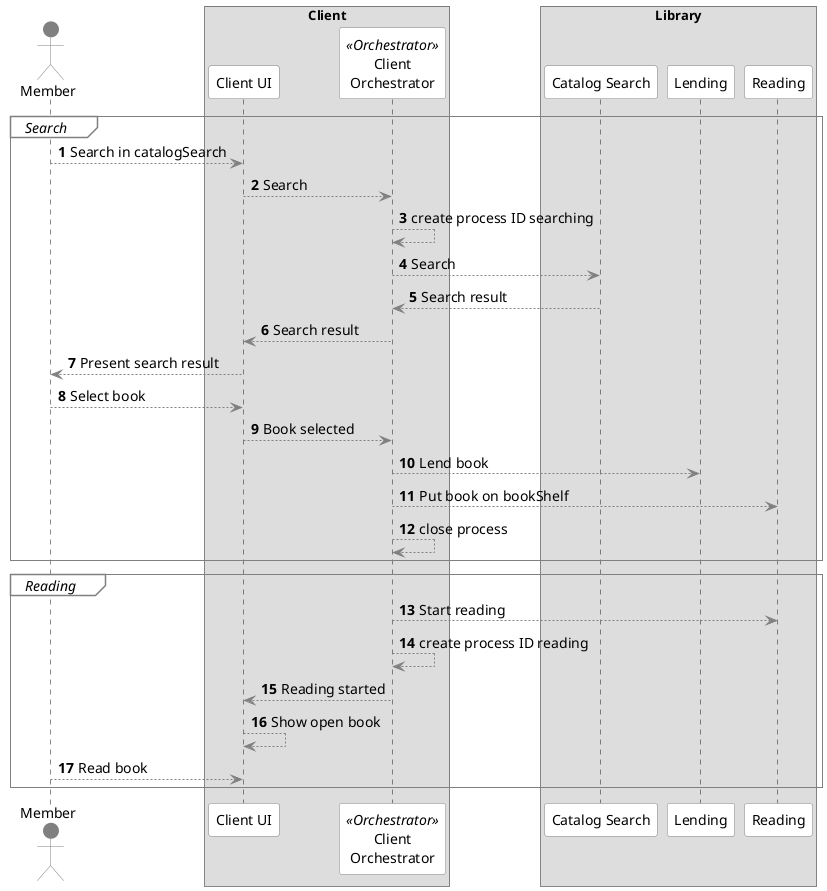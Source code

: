 @startuml
'https://plantuml.com/sequence-diagram

autonumber
skinparam arrow {
    fontcolor black
    color grey
    fontsize 14
}

skinparam participant {
    backgroundcolor white
    fontcolor black
    fontsize 14
    bordercolor grey

    fontcolor<<Orchestrator>> black
}

skinparam actor {
    backgroundcolor grey
    fontcolor black
    fontsize 14
    bordercolor grey
}

<style>
sequenceDiagram {
  group {
    FontStyle italic
    LineThickness 1
    LineColor grey
    fontsize 14
  }
  groupHeader {
    FontStyle italic
    FontColor black
    BackGroundColor white
    LineColor grey
    fontsize 14
  }
}
</style>

actor "Member" as member

box Client
participant "Client UI" as clientUi
participant "Client\nOrchestrator" as clientOrchestrator <<Orchestrator>>

box Library
participant "Catalog Search" as catalogSearch
participant "Lending" as lending
participant "Reading" as reading

group Search
member --> clientUi : Search in catalogSearch
clientUi --> clientOrchestrator : Search
clientOrchestrator --> clientOrchestrator : create process ID searching
clientOrchestrator --> catalogSearch : Search

catalogSearch --> clientOrchestrator : Search result
clientOrchestrator --> clientUi : Search result
clientUi --> member : Present search result

member --> clientUi : Select book
clientUi --> clientOrchestrator : Book selected
clientOrchestrator --> lending : Lend book
clientOrchestrator --> reading : Put book on bookShelf
clientOrchestrator --> clientOrchestrator: close process
end group
group Reading
clientOrchestrator --> reading : Start reading
clientOrchestrator --> clientOrchestrator: create process ID reading
clientOrchestrator --> clientUi : Reading started
clientUi --> clientUi : Show open book
member --> clientUi : Read book
end group




@enduml